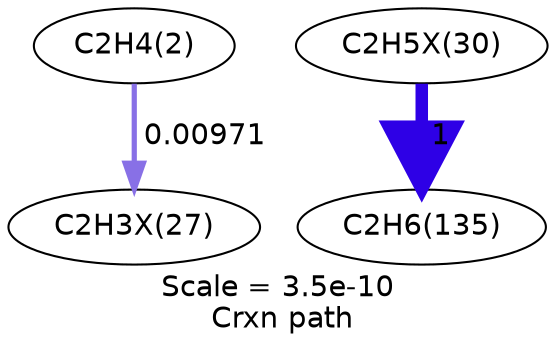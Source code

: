 digraph reaction_paths {
center=1;
s5 -> s34[fontname="Helvetica", style="setlinewidth(2.5)", arrowsize=1.25, color="0.7, 0.51, 0.9"
, label=" 0.00971"];
s37 -> s13[fontname="Helvetica", style="setlinewidth(6)", arrowsize=3, color="0.7, 1.5, 0.9"
, label=" 1"];
s5 [ fontname="Helvetica", label="C2H4(2)"];
s13 [ fontname="Helvetica", label="C2H6(135)"];
s34 [ fontname="Helvetica", label="C2H3X(27)"];
s37 [ fontname="Helvetica", label="C2H5X(30)"];
 label = "Scale = 3.5e-10\l Crxn path";
 fontname = "Helvetica";
}
